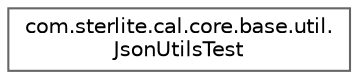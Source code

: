 digraph "Graphical Class Hierarchy"
{
 // LATEX_PDF_SIZE
  bgcolor="transparent";
  edge [fontname=Helvetica,fontsize=10,labelfontname=Helvetica,labelfontsize=10];
  node [fontname=Helvetica,fontsize=10,shape=box,height=0.2,width=0.4];
  rankdir="LR";
  Node0 [id="Node000000",label="com.sterlite.cal.core.base.util.\lJsonUtilsTest",height=0.2,width=0.4,color="grey40", fillcolor="white", style="filled",URL="$classcom_1_1sterlite_1_1cal_1_1core_1_1base_1_1util_1_1_json_utils_test.html",tooltip=" "];
}
